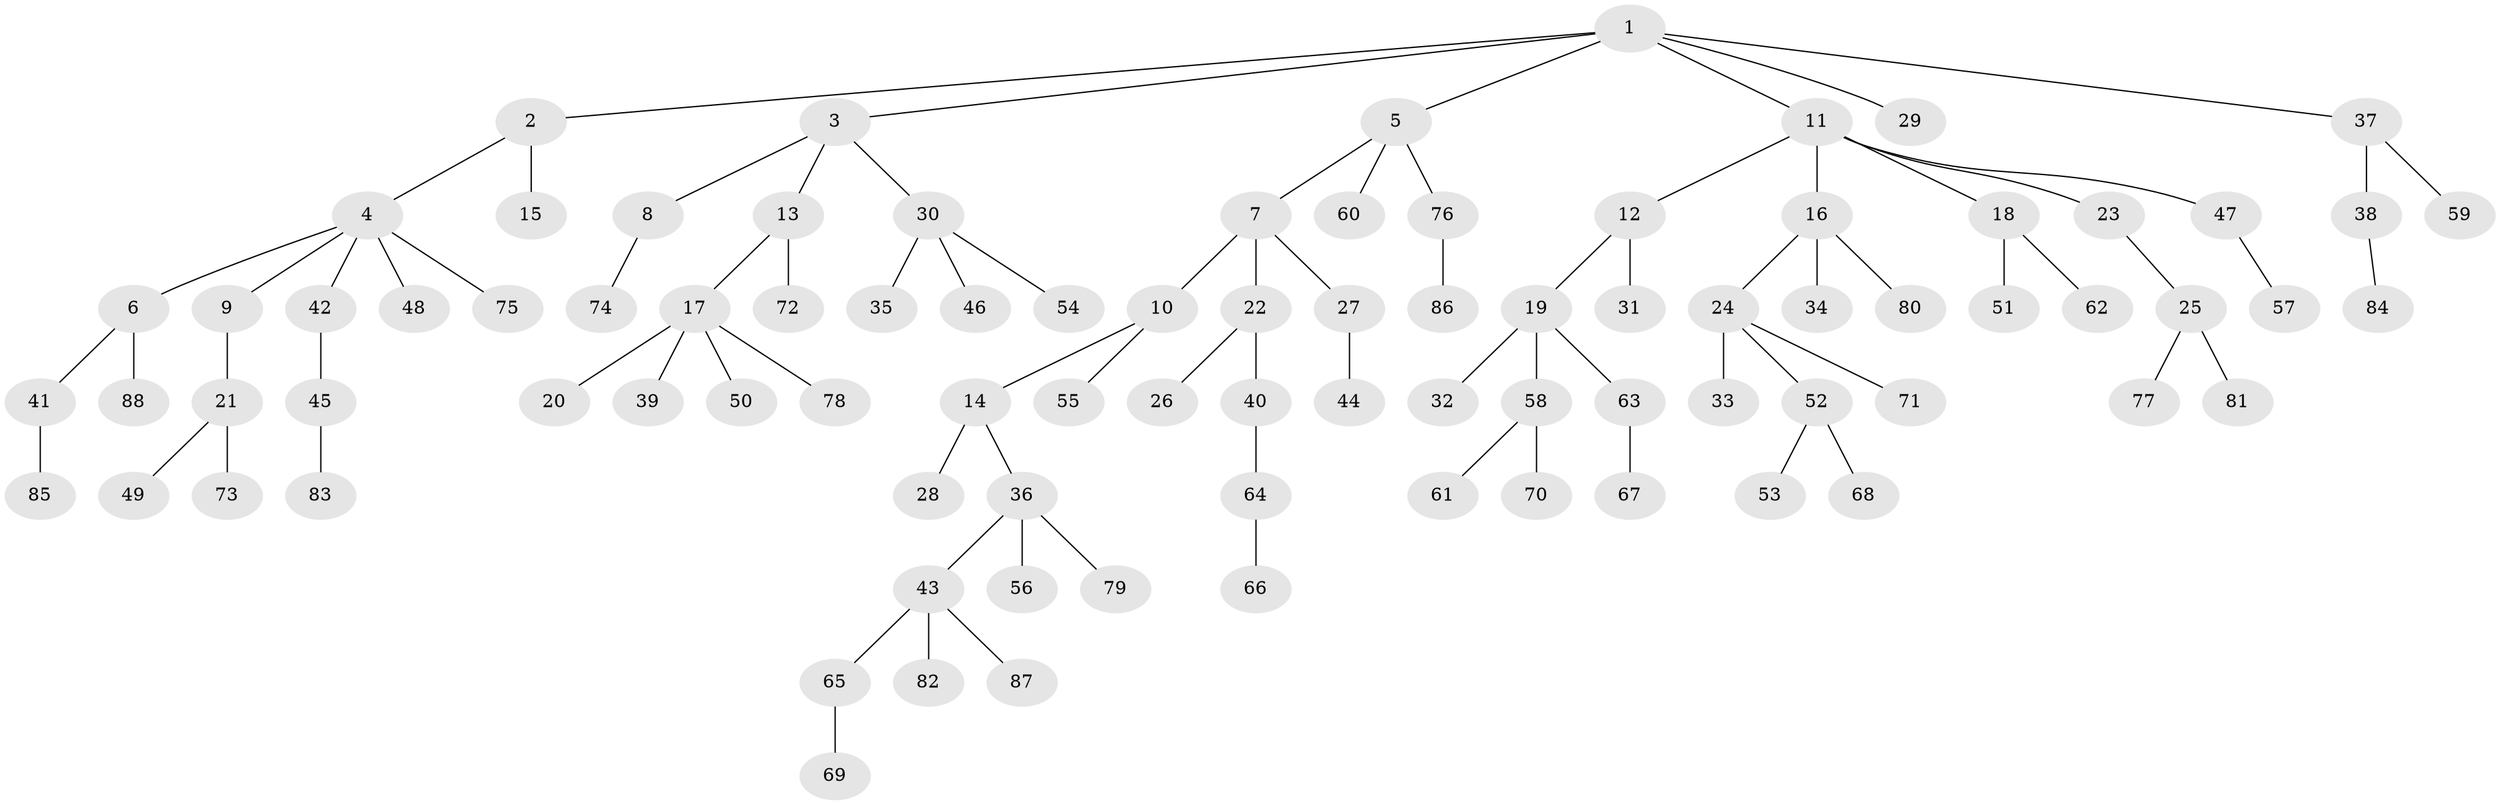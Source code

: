 // coarse degree distribution, {5: 0.03773584905660377, 2: 0.2830188679245283, 4: 0.05660377358490566, 3: 0.1320754716981132, 1: 0.4716981132075472, 6: 0.018867924528301886}
// Generated by graph-tools (version 1.1) at 2025/51/03/04/25 22:51:57]
// undirected, 88 vertices, 87 edges
graph export_dot {
  node [color=gray90,style=filled];
  1;
  2;
  3;
  4;
  5;
  6;
  7;
  8;
  9;
  10;
  11;
  12;
  13;
  14;
  15;
  16;
  17;
  18;
  19;
  20;
  21;
  22;
  23;
  24;
  25;
  26;
  27;
  28;
  29;
  30;
  31;
  32;
  33;
  34;
  35;
  36;
  37;
  38;
  39;
  40;
  41;
  42;
  43;
  44;
  45;
  46;
  47;
  48;
  49;
  50;
  51;
  52;
  53;
  54;
  55;
  56;
  57;
  58;
  59;
  60;
  61;
  62;
  63;
  64;
  65;
  66;
  67;
  68;
  69;
  70;
  71;
  72;
  73;
  74;
  75;
  76;
  77;
  78;
  79;
  80;
  81;
  82;
  83;
  84;
  85;
  86;
  87;
  88;
  1 -- 2;
  1 -- 3;
  1 -- 5;
  1 -- 11;
  1 -- 29;
  1 -- 37;
  2 -- 4;
  2 -- 15;
  3 -- 8;
  3 -- 13;
  3 -- 30;
  4 -- 6;
  4 -- 9;
  4 -- 42;
  4 -- 48;
  4 -- 75;
  5 -- 7;
  5 -- 60;
  5 -- 76;
  6 -- 41;
  6 -- 88;
  7 -- 10;
  7 -- 22;
  7 -- 27;
  8 -- 74;
  9 -- 21;
  10 -- 14;
  10 -- 55;
  11 -- 12;
  11 -- 16;
  11 -- 18;
  11 -- 23;
  11 -- 47;
  12 -- 19;
  12 -- 31;
  13 -- 17;
  13 -- 72;
  14 -- 28;
  14 -- 36;
  16 -- 24;
  16 -- 34;
  16 -- 80;
  17 -- 20;
  17 -- 39;
  17 -- 50;
  17 -- 78;
  18 -- 51;
  18 -- 62;
  19 -- 32;
  19 -- 58;
  19 -- 63;
  21 -- 49;
  21 -- 73;
  22 -- 26;
  22 -- 40;
  23 -- 25;
  24 -- 33;
  24 -- 52;
  24 -- 71;
  25 -- 77;
  25 -- 81;
  27 -- 44;
  30 -- 35;
  30 -- 46;
  30 -- 54;
  36 -- 43;
  36 -- 56;
  36 -- 79;
  37 -- 38;
  37 -- 59;
  38 -- 84;
  40 -- 64;
  41 -- 85;
  42 -- 45;
  43 -- 65;
  43 -- 82;
  43 -- 87;
  45 -- 83;
  47 -- 57;
  52 -- 53;
  52 -- 68;
  58 -- 61;
  58 -- 70;
  63 -- 67;
  64 -- 66;
  65 -- 69;
  76 -- 86;
}
